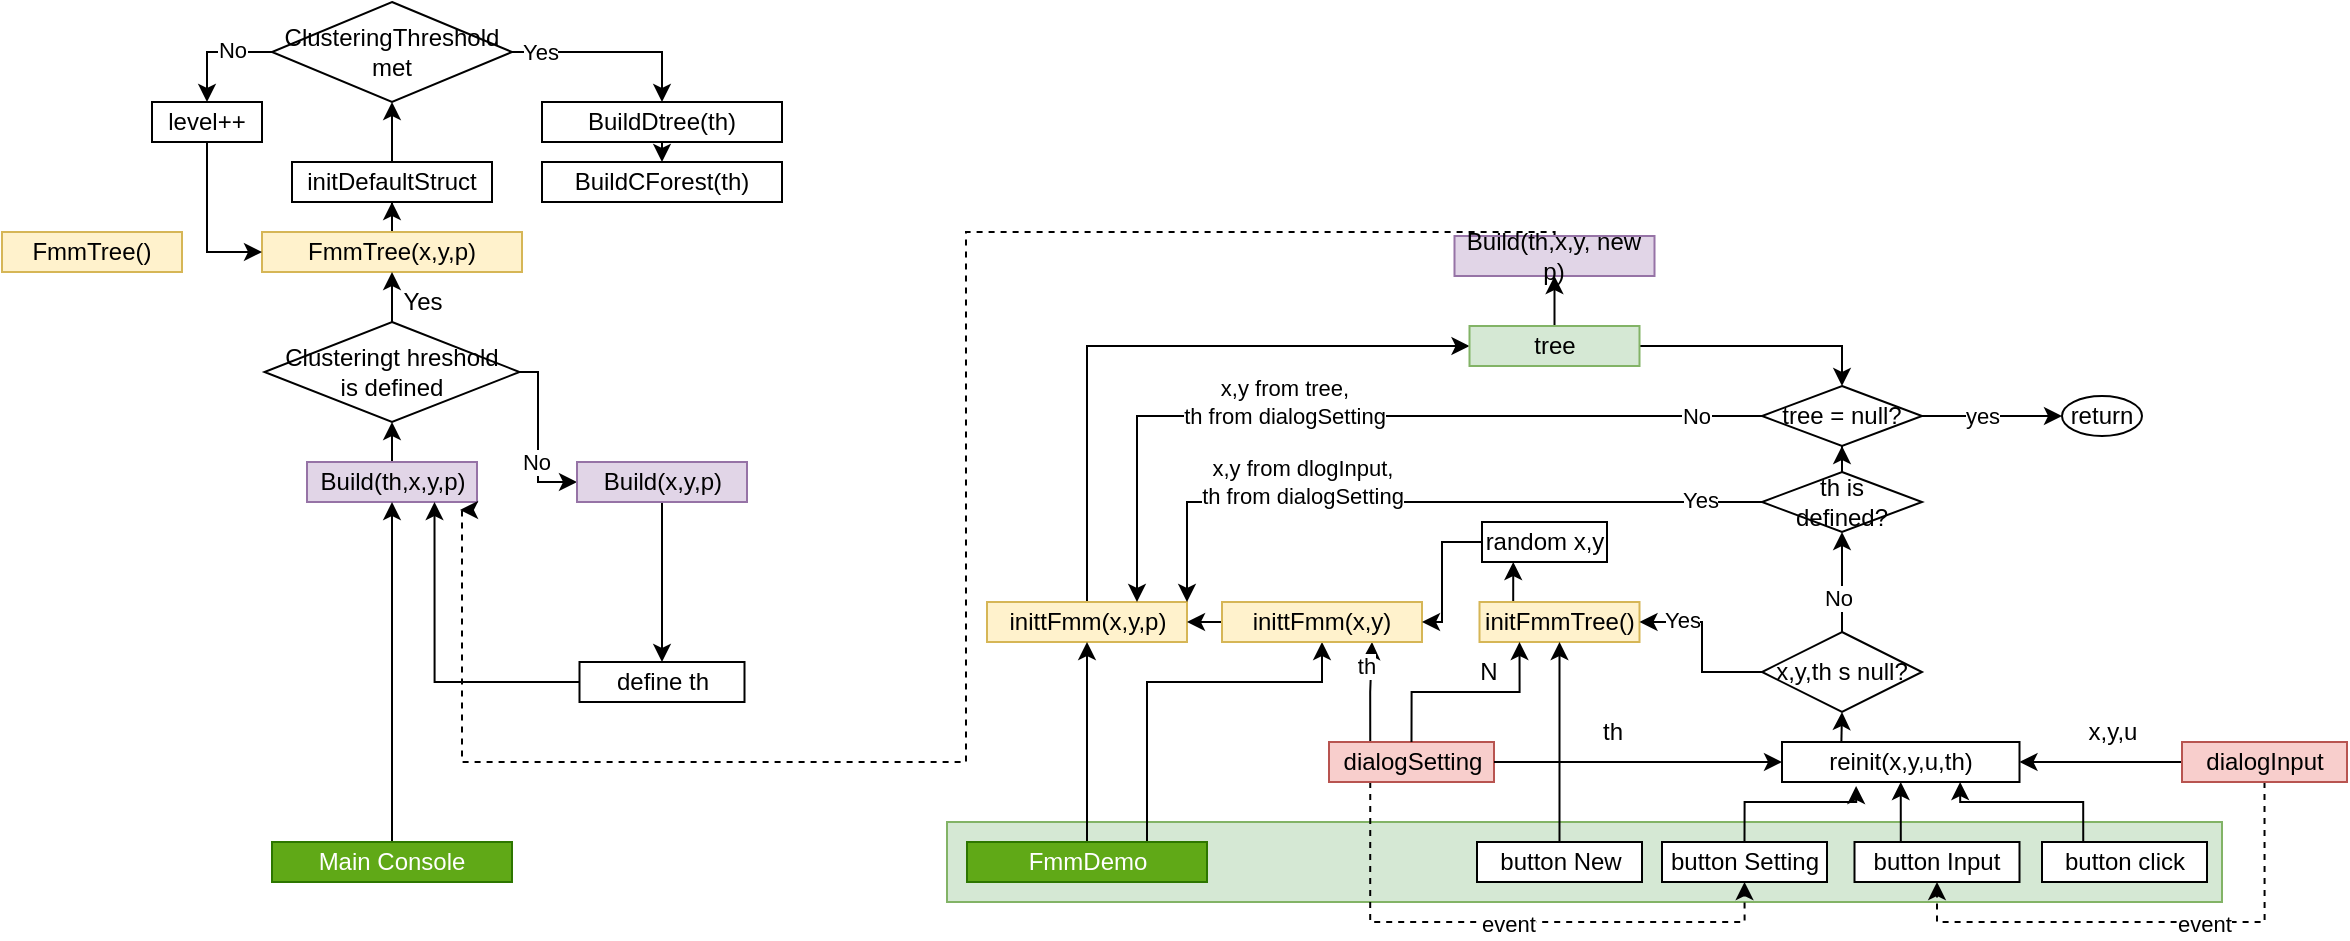 <mxfile version="20.0.3" type="device"><diagram id="Uz7DUz-bzCfDMSoVcK53" name="Page-1"><mxGraphModel dx="1038" dy="546" grid="1" gridSize="10" guides="1" tooltips="1" connect="1" arrows="1" fold="1" page="1" pageScale="1" pageWidth="850" pageHeight="1100" math="0" shadow="0"><root><mxCell id="0"/><mxCell id="1" parent="0"/><mxCell id="zK4xgG0_p17at7Gp_I9P-106" value="" style="rounded=0;whiteSpace=wrap;html=1;fillColor=#d5e8d4;strokeColor=#82b366;" vertex="1" parent="1"><mxGeometry x="522.5" y="480" width="637.5" height="40" as="geometry"/></mxCell><mxCell id="zK4xgG0_p17at7Gp_I9P-1" value="FmmTree()" style="rounded=0;whiteSpace=wrap;html=1;fillColor=#fff2cc;strokeColor=#d6b656;" vertex="1" parent="1"><mxGeometry x="50" y="185" width="90" height="20" as="geometry"/></mxCell><mxCell id="zK4xgG0_p17at7Gp_I9P-4" style="edgeStyle=orthogonalEdgeStyle;rounded=0;orthogonalLoop=1;jettySize=auto;html=1;exitX=0.5;exitY=0;exitDx=0;exitDy=0;" edge="1" parent="1" source="zK4xgG0_p17at7Gp_I9P-2" target="zK4xgG0_p17at7Gp_I9P-3"><mxGeometry relative="1" as="geometry"/></mxCell><mxCell id="zK4xgG0_p17at7Gp_I9P-2" value="FmmTree(x,y,p)" style="rounded=0;whiteSpace=wrap;html=1;fillColor=#fff2cc;strokeColor=#d6b656;" vertex="1" parent="1"><mxGeometry x="180" y="185" width="130" height="20" as="geometry"/></mxCell><mxCell id="zK4xgG0_p17at7Gp_I9P-19" style="edgeStyle=orthogonalEdgeStyle;rounded=0;orthogonalLoop=1;jettySize=auto;html=1;exitX=0.5;exitY=0;exitDx=0;exitDy=0;" edge="1" parent="1" source="zK4xgG0_p17at7Gp_I9P-3" target="zK4xgG0_p17at7Gp_I9P-7"><mxGeometry relative="1" as="geometry"/></mxCell><mxCell id="zK4xgG0_p17at7Gp_I9P-3" value="initDefaultStruct" style="whiteSpace=wrap;html=1;" vertex="1" parent="1"><mxGeometry x="195" y="150" width="100" height="20" as="geometry"/></mxCell><mxCell id="zK4xgG0_p17at7Gp_I9P-29" style="edgeStyle=orthogonalEdgeStyle;rounded=0;orthogonalLoop=1;jettySize=auto;html=1;exitX=0.5;exitY=0;exitDx=0;exitDy=0;entryX=0.5;entryY=1;entryDx=0;entryDy=0;" edge="1" parent="1" source="zK4xgG0_p17at7Gp_I9P-5" target="zK4xgG0_p17at7Gp_I9P-25"><mxGeometry relative="1" as="geometry"/></mxCell><mxCell id="zK4xgG0_p17at7Gp_I9P-5" value="Build(th,x,y,p)" style="rounded=0;whiteSpace=wrap;html=1;fillColor=#e1d5e7;strokeColor=#9673a6;" vertex="1" parent="1"><mxGeometry x="202.5" y="300" width="85" height="20" as="geometry"/></mxCell><mxCell id="zK4xgG0_p17at7Gp_I9P-20" style="edgeStyle=orthogonalEdgeStyle;rounded=0;orthogonalLoop=1;jettySize=auto;html=1;exitX=0;exitY=0.5;exitDx=0;exitDy=0;entryX=0.5;entryY=0;entryDx=0;entryDy=0;" edge="1" parent="1" source="zK4xgG0_p17at7Gp_I9P-7" target="zK4xgG0_p17at7Gp_I9P-37"><mxGeometry relative="1" as="geometry"><mxPoint x="165" y="140" as="targetPoint"/></mxGeometry></mxCell><mxCell id="zK4xgG0_p17at7Gp_I9P-21" value="No" style="edgeLabel;html=1;align=center;verticalAlign=middle;resizable=0;points=[];" vertex="1" connectable="0" parent="zK4xgG0_p17at7Gp_I9P-20"><mxGeometry x="-0.304" y="-1" relative="1" as="geometry"><mxPoint as="offset"/></mxGeometry></mxCell><mxCell id="zK4xgG0_p17at7Gp_I9P-22" style="edgeStyle=orthogonalEdgeStyle;rounded=0;orthogonalLoop=1;jettySize=auto;html=1;exitX=1;exitY=0.5;exitDx=0;exitDy=0;entryX=0.5;entryY=0;entryDx=0;entryDy=0;" edge="1" parent="1" source="zK4xgG0_p17at7Gp_I9P-7" target="zK4xgG0_p17at7Gp_I9P-12"><mxGeometry relative="1" as="geometry"/></mxCell><mxCell id="zK4xgG0_p17at7Gp_I9P-23" value="Yes" style="edgeLabel;html=1;align=center;verticalAlign=middle;resizable=0;points=[];" vertex="1" connectable="0" parent="zK4xgG0_p17at7Gp_I9P-22"><mxGeometry x="-0.72" relative="1" as="geometry"><mxPoint as="offset"/></mxGeometry></mxCell><mxCell id="zK4xgG0_p17at7Gp_I9P-7" value="ClusteringThreshold met" style="rhombus;whiteSpace=wrap;html=1;" vertex="1" parent="1"><mxGeometry x="185" y="70" width="120" height="50" as="geometry"/></mxCell><mxCell id="zK4xgG0_p17at7Gp_I9P-138" style="edgeStyle=orthogonalEdgeStyle;rounded=0;orthogonalLoop=1;jettySize=auto;html=1;exitX=0.5;exitY=0;exitDx=0;exitDy=0;entryX=0.5;entryY=1;entryDx=0;entryDy=0;" edge="1" parent="1" source="zK4xgG0_p17at7Gp_I9P-9" target="zK4xgG0_p17at7Gp_I9P-5"><mxGeometry relative="1" as="geometry"/></mxCell><mxCell id="zK4xgG0_p17at7Gp_I9P-9" value="Main Console" style="rounded=0;whiteSpace=wrap;html=1;fillColor=#60a917;fontColor=#ffffff;strokeColor=#2D7600;" vertex="1" parent="1"><mxGeometry x="185" y="490" width="120" height="20" as="geometry"/></mxCell><mxCell id="zK4xgG0_p17at7Gp_I9P-24" style="edgeStyle=orthogonalEdgeStyle;rounded=0;orthogonalLoop=1;jettySize=auto;html=1;exitX=0.5;exitY=1;exitDx=0;exitDy=0;entryX=0.5;entryY=0;entryDx=0;entryDy=0;" edge="1" parent="1" source="zK4xgG0_p17at7Gp_I9P-12" target="zK4xgG0_p17at7Gp_I9P-14"><mxGeometry relative="1" as="geometry"/></mxCell><mxCell id="zK4xgG0_p17at7Gp_I9P-12" value="BuildDtree(th)" style="rounded=0;whiteSpace=wrap;html=1;" vertex="1" parent="1"><mxGeometry x="320" y="120" width="120" height="20" as="geometry"/></mxCell><mxCell id="zK4xgG0_p17at7Gp_I9P-14" value="BuildCForest(th)" style="rounded=0;whiteSpace=wrap;html=1;" vertex="1" parent="1"><mxGeometry x="320" y="150" width="120" height="20" as="geometry"/></mxCell><mxCell id="zK4xgG0_p17at7Gp_I9P-26" style="edgeStyle=orthogonalEdgeStyle;rounded=0;orthogonalLoop=1;jettySize=auto;html=1;exitX=0.5;exitY=0;exitDx=0;exitDy=0;entryX=0.5;entryY=1;entryDx=0;entryDy=0;" edge="1" parent="1" source="zK4xgG0_p17at7Gp_I9P-25" target="zK4xgG0_p17at7Gp_I9P-2"><mxGeometry relative="1" as="geometry"/></mxCell><mxCell id="zK4xgG0_p17at7Gp_I9P-31" style="edgeStyle=orthogonalEdgeStyle;rounded=0;orthogonalLoop=1;jettySize=auto;html=1;exitX=1;exitY=0.5;exitDx=0;exitDy=0;entryX=0;entryY=0.5;entryDx=0;entryDy=0;" edge="1" parent="1" source="zK4xgG0_p17at7Gp_I9P-25" target="zK4xgG0_p17at7Gp_I9P-30"><mxGeometry relative="1" as="geometry"><Array as="points"><mxPoint x="318" y="255"/><mxPoint x="318" y="310"/></Array></mxGeometry></mxCell><mxCell id="zK4xgG0_p17at7Gp_I9P-32" value="No" style="edgeLabel;html=1;align=center;verticalAlign=middle;resizable=0;points=[];" vertex="1" connectable="0" parent="zK4xgG0_p17at7Gp_I9P-31"><mxGeometry x="0.295" y="-1" relative="1" as="geometry"><mxPoint as="offset"/></mxGeometry></mxCell><mxCell id="zK4xgG0_p17at7Gp_I9P-25" value="&lt;div&gt;Clusteringt hreshold &lt;br&gt;&lt;/div&gt;&lt;div&gt;is defined&lt;br&gt;&lt;/div&gt;" style="rhombus;whiteSpace=wrap;html=1;" vertex="1" parent="1"><mxGeometry x="181.25" y="230" width="127.5" height="50" as="geometry"/></mxCell><mxCell id="zK4xgG0_p17at7Gp_I9P-27" value="Yes" style="text;html=1;align=center;verticalAlign=middle;resizable=0;points=[];autosize=1;strokeColor=none;fillColor=none;" vertex="1" parent="1"><mxGeometry x="240" y="205" width="40" height="30" as="geometry"/></mxCell><mxCell id="zK4xgG0_p17at7Gp_I9P-48" style="edgeStyle=orthogonalEdgeStyle;rounded=0;orthogonalLoop=1;jettySize=auto;html=1;exitX=0.5;exitY=1;exitDx=0;exitDy=0;entryX=0.5;entryY=0;entryDx=0;entryDy=0;" edge="1" parent="1" source="zK4xgG0_p17at7Gp_I9P-30" target="zK4xgG0_p17at7Gp_I9P-33"><mxGeometry relative="1" as="geometry"/></mxCell><mxCell id="zK4xgG0_p17at7Gp_I9P-30" value="Build(x,y,p)" style="rounded=0;whiteSpace=wrap;html=1;fillColor=#e1d5e7;strokeColor=#9673a6;" vertex="1" parent="1"><mxGeometry x="337.5" y="300" width="85" height="20" as="geometry"/></mxCell><mxCell id="zK4xgG0_p17at7Gp_I9P-49" style="edgeStyle=orthogonalEdgeStyle;rounded=0;orthogonalLoop=1;jettySize=auto;html=1;exitX=0;exitY=0.5;exitDx=0;exitDy=0;entryX=0.75;entryY=1;entryDx=0;entryDy=0;" edge="1" parent="1" source="zK4xgG0_p17at7Gp_I9P-33" target="zK4xgG0_p17at7Gp_I9P-5"><mxGeometry relative="1" as="geometry"/></mxCell><mxCell id="zK4xgG0_p17at7Gp_I9P-33" value="define th" style="rounded=0;whiteSpace=wrap;html=1;" vertex="1" parent="1"><mxGeometry x="338.75" y="400" width="82.5" height="20" as="geometry"/></mxCell><mxCell id="zK4xgG0_p17at7Gp_I9P-39" style="edgeStyle=orthogonalEdgeStyle;rounded=0;orthogonalLoop=1;jettySize=auto;html=1;exitX=0.5;exitY=1;exitDx=0;exitDy=0;entryX=0;entryY=0.5;entryDx=0;entryDy=0;" edge="1" parent="1" source="zK4xgG0_p17at7Gp_I9P-37" target="zK4xgG0_p17at7Gp_I9P-2"><mxGeometry relative="1" as="geometry"/></mxCell><mxCell id="zK4xgG0_p17at7Gp_I9P-37" value="level++" style="rounded=0;whiteSpace=wrap;html=1;" vertex="1" parent="1"><mxGeometry x="125" y="120" width="55" height="20" as="geometry"/></mxCell><mxCell id="zK4xgG0_p17at7Gp_I9P-64" style="edgeStyle=orthogonalEdgeStyle;rounded=0;orthogonalLoop=1;jettySize=auto;html=1;exitX=0.5;exitY=0;exitDx=0;exitDy=0;entryX=0;entryY=0.5;entryDx=0;entryDy=0;" edge="1" parent="1" source="zK4xgG0_p17at7Gp_I9P-40" target="zK4xgG0_p17at7Gp_I9P-45"><mxGeometry relative="1" as="geometry"/></mxCell><mxCell id="zK4xgG0_p17at7Gp_I9P-40" value="inittFmm(x,y,p)" style="rounded=0;whiteSpace=wrap;html=1;fillColor=#fff2cc;strokeColor=#d6b656;" vertex="1" parent="1"><mxGeometry x="542.5" y="370" width="100" height="20" as="geometry"/></mxCell><mxCell id="zK4xgG0_p17at7Gp_I9P-44" style="edgeStyle=orthogonalEdgeStyle;rounded=0;orthogonalLoop=1;jettySize=auto;html=1;exitX=0.5;exitY=0;exitDx=0;exitDy=0;entryX=0.5;entryY=1;entryDx=0;entryDy=0;" edge="1" parent="1" source="zK4xgG0_p17at7Gp_I9P-43" target="zK4xgG0_p17at7Gp_I9P-40"><mxGeometry relative="1" as="geometry"/></mxCell><mxCell id="zK4xgG0_p17at7Gp_I9P-61" style="edgeStyle=orthogonalEdgeStyle;rounded=0;orthogonalLoop=1;jettySize=auto;html=1;exitX=0.75;exitY=0;exitDx=0;exitDy=0;entryX=0.5;entryY=1;entryDx=0;entryDy=0;" edge="1" parent="1" source="zK4xgG0_p17at7Gp_I9P-43" target="zK4xgG0_p17at7Gp_I9P-59"><mxGeometry relative="1" as="geometry"><Array as="points"><mxPoint x="623" y="410"/><mxPoint x="710" y="410"/></Array></mxGeometry></mxCell><mxCell id="zK4xgG0_p17at7Gp_I9P-43" value="FmmDemo" style="rounded=0;whiteSpace=wrap;html=1;fillColor=#60a917;fontColor=#ffffff;strokeColor=#2D7600;" vertex="1" parent="1"><mxGeometry x="532.5" y="490" width="120" height="20" as="geometry"/></mxCell><mxCell id="zK4xgG0_p17at7Gp_I9P-117" style="edgeStyle=orthogonalEdgeStyle;rounded=0;orthogonalLoop=1;jettySize=auto;html=1;exitX=1;exitY=0.5;exitDx=0;exitDy=0;entryX=0.5;entryY=0;entryDx=0;entryDy=0;" edge="1" parent="1" source="zK4xgG0_p17at7Gp_I9P-45" target="zK4xgG0_p17at7Gp_I9P-115"><mxGeometry relative="1" as="geometry"/></mxCell><mxCell id="zK4xgG0_p17at7Gp_I9P-124" style="edgeStyle=orthogonalEdgeStyle;rounded=0;orthogonalLoop=1;jettySize=auto;html=1;exitX=0.5;exitY=0;exitDx=0;exitDy=0;entryX=0.5;entryY=1;entryDx=0;entryDy=0;" edge="1" parent="1" source="zK4xgG0_p17at7Gp_I9P-45" target="zK4xgG0_p17at7Gp_I9P-123"><mxGeometry relative="1" as="geometry"/></mxCell><mxCell id="zK4xgG0_p17at7Gp_I9P-45" value="tree" style="rounded=0;whiteSpace=wrap;html=1;fillColor=#d5e8d4;strokeColor=#82b366;" vertex="1" parent="1"><mxGeometry x="783.75" y="232" width="85" height="20" as="geometry"/></mxCell><mxCell id="zK4xgG0_p17at7Gp_I9P-69" style="edgeStyle=orthogonalEdgeStyle;rounded=0;orthogonalLoop=1;jettySize=auto;html=1;exitX=0.25;exitY=0;exitDx=0;exitDy=0;entryX=0.75;entryY=1;entryDx=0;entryDy=0;" edge="1" parent="1" source="zK4xgG0_p17at7Gp_I9P-50" target="zK4xgG0_p17at7Gp_I9P-59"><mxGeometry relative="1" as="geometry"/></mxCell><mxCell id="zK4xgG0_p17at7Gp_I9P-72" value="th" style="edgeLabel;html=1;align=center;verticalAlign=middle;resizable=0;points=[];" vertex="1" connectable="0" parent="zK4xgG0_p17at7Gp_I9P-69"><mxGeometry x="0.537" y="3" relative="1" as="geometry"><mxPoint as="offset"/></mxGeometry></mxCell><mxCell id="zK4xgG0_p17at7Gp_I9P-131" style="edgeStyle=orthogonalEdgeStyle;rounded=0;orthogonalLoop=1;jettySize=auto;html=1;exitX=0.25;exitY=1;exitDx=0;exitDy=0;entryX=0.5;entryY=1;entryDx=0;entryDy=0;dashed=1;" edge="1" parent="1" source="zK4xgG0_p17at7Gp_I9P-50" target="zK4xgG0_p17at7Gp_I9P-86"><mxGeometry relative="1" as="geometry"/></mxCell><mxCell id="zK4xgG0_p17at7Gp_I9P-133" value="event" style="edgeLabel;html=1;align=center;verticalAlign=middle;resizable=0;points=[];" vertex="1" connectable="0" parent="zK4xgG0_p17at7Gp_I9P-131"><mxGeometry x="0.002" y="-1" relative="1" as="geometry"><mxPoint as="offset"/></mxGeometry></mxCell><mxCell id="zK4xgG0_p17at7Gp_I9P-50" value="dialogSetting" style="rounded=0;whiteSpace=wrap;html=1;fillColor=#f8cecc;strokeColor=#b85450;" vertex="1" parent="1"><mxGeometry x="713.5" y="440" width="82.5" height="20" as="geometry"/></mxCell><mxCell id="zK4xgG0_p17at7Gp_I9P-68" style="edgeStyle=orthogonalEdgeStyle;rounded=0;orthogonalLoop=1;jettySize=auto;html=1;exitX=0;exitY=0.5;exitDx=0;exitDy=0;entryX=1;entryY=0.5;entryDx=0;entryDy=0;" edge="1" parent="1" source="zK4xgG0_p17at7Gp_I9P-59" target="zK4xgG0_p17at7Gp_I9P-40"><mxGeometry relative="1" as="geometry"/></mxCell><mxCell id="zK4xgG0_p17at7Gp_I9P-59" value="inittFmm(x,y)" style="rounded=0;whiteSpace=wrap;html=1;fillColor=#fff2cc;strokeColor=#d6b656;" vertex="1" parent="1"><mxGeometry x="660" y="370" width="100" height="20" as="geometry"/></mxCell><mxCell id="zK4xgG0_p17at7Gp_I9P-78" style="edgeStyle=orthogonalEdgeStyle;rounded=0;orthogonalLoop=1;jettySize=auto;html=1;exitX=0.25;exitY=0;exitDx=0;exitDy=0;entryX=0.25;entryY=1;entryDx=0;entryDy=0;" edge="1" parent="1" source="zK4xgG0_p17at7Gp_I9P-71" target="zK4xgG0_p17at7Gp_I9P-76"><mxGeometry relative="1" as="geometry"/></mxCell><mxCell id="zK4xgG0_p17at7Gp_I9P-71" value="initFmmTree()" style="rounded=0;whiteSpace=wrap;html=1;fillColor=#fff2cc;strokeColor=#d6b656;" vertex="1" parent="1"><mxGeometry x="788.75" y="370" width="80" height="20" as="geometry"/></mxCell><mxCell id="zK4xgG0_p17at7Gp_I9P-79" style="edgeStyle=orthogonalEdgeStyle;rounded=0;orthogonalLoop=1;jettySize=auto;html=1;exitX=0;exitY=0.5;exitDx=0;exitDy=0;entryX=1;entryY=0.5;entryDx=0;entryDy=0;" edge="1" parent="1" source="zK4xgG0_p17at7Gp_I9P-76" target="zK4xgG0_p17at7Gp_I9P-59"><mxGeometry relative="1" as="geometry"><Array as="points"><mxPoint x="770" y="340"/><mxPoint x="770" y="380"/></Array></mxGeometry></mxCell><mxCell id="zK4xgG0_p17at7Gp_I9P-76" value="random x,y" style="rounded=0;whiteSpace=wrap;html=1;" vertex="1" parent="1"><mxGeometry x="790" y="330" width="62.5" height="20" as="geometry"/></mxCell><mxCell id="zK4xgG0_p17at7Gp_I9P-83" style="edgeStyle=orthogonalEdgeStyle;rounded=0;orthogonalLoop=1;jettySize=auto;html=1;exitX=0.5;exitY=0;exitDx=0;exitDy=0;entryX=0.5;entryY=1;entryDx=0;entryDy=0;" edge="1" parent="1" source="zK4xgG0_p17at7Gp_I9P-80" target="zK4xgG0_p17at7Gp_I9P-71"><mxGeometry relative="1" as="geometry"/></mxCell><mxCell id="zK4xgG0_p17at7Gp_I9P-80" value="button New" style="rounded=0;whiteSpace=wrap;html=1;" vertex="1" parent="1"><mxGeometry x="787.5" y="490" width="82.5" height="20" as="geometry"/></mxCell><mxCell id="zK4xgG0_p17at7Gp_I9P-82" value="" style="group" vertex="1" connectable="0" parent="1"><mxGeometry x="777.5" y="390" width="30" height="30" as="geometry"/></mxCell><mxCell id="zK4xgG0_p17at7Gp_I9P-73" style="edgeStyle=orthogonalEdgeStyle;rounded=0;orthogonalLoop=1;jettySize=auto;html=1;exitX=0.5;exitY=0;exitDx=0;exitDy=0;entryX=0.25;entryY=1;entryDx=0;entryDy=0;" edge="1" parent="zK4xgG0_p17at7Gp_I9P-82" source="zK4xgG0_p17at7Gp_I9P-50" target="zK4xgG0_p17at7Gp_I9P-71"><mxGeometry relative="1" as="geometry"/></mxCell><mxCell id="zK4xgG0_p17at7Gp_I9P-74" value="N" style="text;html=1;align=center;verticalAlign=middle;resizable=0;points=[];autosize=1;strokeColor=none;fillColor=none;" vertex="1" parent="zK4xgG0_p17at7Gp_I9P-82"><mxGeometry width="30" height="30" as="geometry"/></mxCell><mxCell id="zK4xgG0_p17at7Gp_I9P-87" style="edgeStyle=orthogonalEdgeStyle;rounded=0;orthogonalLoop=1;jettySize=auto;html=1;exitX=0.5;exitY=0;exitDx=0;exitDy=0;entryX=0.312;entryY=1.1;entryDx=0;entryDy=0;entryPerimeter=0;" edge="1" parent="1" source="zK4xgG0_p17at7Gp_I9P-86" target="zK4xgG0_p17at7Gp_I9P-94"><mxGeometry relative="1" as="geometry"><mxPoint x="951.245" y="450" as="targetPoint"/></mxGeometry></mxCell><mxCell id="zK4xgG0_p17at7Gp_I9P-86" value="button Setting" style="rounded=0;whiteSpace=wrap;html=1;" vertex="1" parent="1"><mxGeometry x="880" y="490" width="82.5" height="20" as="geometry"/></mxCell><mxCell id="zK4xgG0_p17at7Gp_I9P-95" style="edgeStyle=orthogonalEdgeStyle;rounded=0;orthogonalLoop=1;jettySize=auto;html=1;exitX=0.5;exitY=0;exitDx=0;exitDy=0;entryX=0.5;entryY=1;entryDx=0;entryDy=0;" edge="1" parent="1" source="zK4xgG0_p17at7Gp_I9P-93" target="zK4xgG0_p17at7Gp_I9P-94"><mxGeometry relative="1" as="geometry"/></mxCell><mxCell id="zK4xgG0_p17at7Gp_I9P-93" value="button Input" style="rounded=0;whiteSpace=wrap;html=1;" vertex="1" parent="1"><mxGeometry x="976.25" y="490" width="82.5" height="20" as="geometry"/></mxCell><mxCell id="zK4xgG0_p17at7Gp_I9P-108" style="edgeStyle=orthogonalEdgeStyle;rounded=0;orthogonalLoop=1;jettySize=auto;html=1;exitX=0.25;exitY=0;exitDx=0;exitDy=0;entryX=0.5;entryY=1;entryDx=0;entryDy=0;" edge="1" parent="1" source="zK4xgG0_p17at7Gp_I9P-94" target="zK4xgG0_p17at7Gp_I9P-107"><mxGeometry relative="1" as="geometry"/></mxCell><mxCell id="zK4xgG0_p17at7Gp_I9P-94" value="reinit(x,y,u,th)" style="whiteSpace=wrap;html=1;" vertex="1" parent="1"><mxGeometry x="940" y="440" width="118.75" height="20" as="geometry"/></mxCell><mxCell id="zK4xgG0_p17at7Gp_I9P-104" style="edgeStyle=orthogonalEdgeStyle;rounded=0;orthogonalLoop=1;jettySize=auto;html=1;exitX=0.25;exitY=0;exitDx=0;exitDy=0;entryX=0.75;entryY=1;entryDx=0;entryDy=0;" edge="1" parent="1" source="zK4xgG0_p17at7Gp_I9P-103" target="zK4xgG0_p17at7Gp_I9P-94"><mxGeometry relative="1" as="geometry"><Array as="points"><mxPoint x="1091" y="470"/><mxPoint x="1029" y="470"/></Array></mxGeometry></mxCell><mxCell id="zK4xgG0_p17at7Gp_I9P-103" value="button click" style="rounded=0;whiteSpace=wrap;html=1;" vertex="1" parent="1"><mxGeometry x="1070" y="490" width="82.5" height="20" as="geometry"/></mxCell><mxCell id="zK4xgG0_p17at7Gp_I9P-98" value="x,y,u" style="text;html=1;align=center;verticalAlign=middle;resizable=0;points=[];autosize=1;strokeColor=none;fillColor=none;" vertex="1" parent="1"><mxGeometry x="1080" y="420" width="50" height="30" as="geometry"/></mxCell><mxCell id="zK4xgG0_p17at7Gp_I9P-97" style="edgeStyle=orthogonalEdgeStyle;rounded=0;orthogonalLoop=1;jettySize=auto;html=1;exitX=0;exitY=0.5;exitDx=0;exitDy=0;entryX=1;entryY=0.5;entryDx=0;entryDy=0;" edge="1" parent="1" source="zK4xgG0_p17at7Gp_I9P-129" target="zK4xgG0_p17at7Gp_I9P-94"><mxGeometry relative="1" as="geometry"><mxPoint x="1161.25" y="460" as="sourcePoint"/></mxGeometry></mxCell><mxCell id="zK4xgG0_p17at7Gp_I9P-105" value="" style="group" vertex="1" connectable="0" parent="1"><mxGeometry x="840" y="420" width="30" height="30" as="geometry"/></mxCell><mxCell id="zK4xgG0_p17at7Gp_I9P-92" value="" style="group" vertex="1" connectable="0" parent="zK4xgG0_p17at7Gp_I9P-105"><mxGeometry width="30" height="30" as="geometry"/></mxCell><mxCell id="zK4xgG0_p17at7Gp_I9P-89" value="th" style="text;html=1;align=center;verticalAlign=middle;resizable=0;points=[];autosize=1;strokeColor=none;fillColor=none;" vertex="1" parent="zK4xgG0_p17at7Gp_I9P-92"><mxGeometry width="30" height="30" as="geometry"/></mxCell><mxCell id="zK4xgG0_p17at7Gp_I9P-88" style="edgeStyle=orthogonalEdgeStyle;rounded=0;orthogonalLoop=1;jettySize=auto;html=1;exitX=1;exitY=0.5;exitDx=0;exitDy=0;entryX=0;entryY=0.5;entryDx=0;entryDy=0;" edge="1" parent="zK4xgG0_p17at7Gp_I9P-105" source="zK4xgG0_p17at7Gp_I9P-50" target="zK4xgG0_p17at7Gp_I9P-94"><mxGeometry relative="1" as="geometry"><mxPoint x="51.87" y="20" as="targetPoint"/></mxGeometry></mxCell><mxCell id="zK4xgG0_p17at7Gp_I9P-109" style="edgeStyle=orthogonalEdgeStyle;rounded=0;orthogonalLoop=1;jettySize=auto;html=1;exitX=0;exitY=0.5;exitDx=0;exitDy=0;entryX=1;entryY=0.5;entryDx=0;entryDy=0;" edge="1" parent="1" source="zK4xgG0_p17at7Gp_I9P-107" target="zK4xgG0_p17at7Gp_I9P-71"><mxGeometry relative="1" as="geometry"><Array as="points"><mxPoint x="900" y="405"/><mxPoint x="900" y="380"/></Array></mxGeometry></mxCell><mxCell id="zK4xgG0_p17at7Gp_I9P-110" value="Yes" style="edgeLabel;html=1;align=center;verticalAlign=middle;resizable=0;points=[];" vertex="1" connectable="0" parent="zK4xgG0_p17at7Gp_I9P-109"><mxGeometry x="0.506" y="-1" relative="1" as="geometry"><mxPoint as="offset"/></mxGeometry></mxCell><mxCell id="zK4xgG0_p17at7Gp_I9P-111" style="edgeStyle=orthogonalEdgeStyle;rounded=0;orthogonalLoop=1;jettySize=auto;html=1;exitX=0.5;exitY=0;exitDx=0;exitDy=0;" edge="1" parent="1" source="zK4xgG0_p17at7Gp_I9P-107" target="zK4xgG0_p17at7Gp_I9P-112"><mxGeometry relative="1" as="geometry"><mxPoint x="970" y="350" as="targetPoint"/></mxGeometry></mxCell><mxCell id="zK4xgG0_p17at7Gp_I9P-113" value="No" style="edgeLabel;html=1;align=center;verticalAlign=middle;resizable=0;points=[];" vertex="1" connectable="0" parent="zK4xgG0_p17at7Gp_I9P-111"><mxGeometry x="-0.304" y="2" relative="1" as="geometry"><mxPoint as="offset"/></mxGeometry></mxCell><mxCell id="zK4xgG0_p17at7Gp_I9P-107" value="x,y,th s null?" style="rhombus;whiteSpace=wrap;html=1;" vertex="1" parent="1"><mxGeometry x="930" y="385" width="80" height="40" as="geometry"/></mxCell><mxCell id="zK4xgG0_p17at7Gp_I9P-114" style="edgeStyle=orthogonalEdgeStyle;rounded=0;orthogonalLoop=1;jettySize=auto;html=1;exitX=0.5;exitY=0;exitDx=0;exitDy=0;" edge="1" parent="1" source="zK4xgG0_p17at7Gp_I9P-112" target="zK4xgG0_p17at7Gp_I9P-115"><mxGeometry relative="1" as="geometry"><mxPoint x="970" y="300" as="targetPoint"/></mxGeometry></mxCell><mxCell id="zK4xgG0_p17at7Gp_I9P-139" style="edgeStyle=orthogonalEdgeStyle;rounded=0;orthogonalLoop=1;jettySize=auto;html=1;exitX=0;exitY=0.5;exitDx=0;exitDy=0;entryX=1;entryY=0;entryDx=0;entryDy=0;" edge="1" parent="1" source="zK4xgG0_p17at7Gp_I9P-112" target="zK4xgG0_p17at7Gp_I9P-40"><mxGeometry relative="1" as="geometry"><Array as="points"><mxPoint x="930" y="320"/><mxPoint x="643" y="320"/></Array></mxGeometry></mxCell><mxCell id="zK4xgG0_p17at7Gp_I9P-140" value="Yes" style="edgeLabel;html=1;align=center;verticalAlign=middle;resizable=0;points=[];" vertex="1" connectable="0" parent="zK4xgG0_p17at7Gp_I9P-139"><mxGeometry x="-0.816" y="-1" relative="1" as="geometry"><mxPoint as="offset"/></mxGeometry></mxCell><mxCell id="zK4xgG0_p17at7Gp_I9P-141" value="&lt;div&gt;x,y from dlogInput,&lt;/div&gt;&lt;div&gt;th from dialogSetting&lt;br&gt;&lt;/div&gt;" style="edgeLabel;html=1;align=center;verticalAlign=middle;resizable=0;points=[];" vertex="1" connectable="0" parent="zK4xgG0_p17at7Gp_I9P-139"><mxGeometry x="0.523" relative="1" as="geometry"><mxPoint x="27" y="-10" as="offset"/></mxGeometry></mxCell><mxCell id="zK4xgG0_p17at7Gp_I9P-112" value="&lt;div&gt;th is &lt;br&gt;&lt;/div&gt;&lt;div&gt;defined?&lt;/div&gt;" style="rhombus;whiteSpace=wrap;html=1;" vertex="1" parent="1"><mxGeometry x="930" y="305" width="80" height="30" as="geometry"/></mxCell><mxCell id="zK4xgG0_p17at7Gp_I9P-118" style="edgeStyle=orthogonalEdgeStyle;rounded=0;orthogonalLoop=1;jettySize=auto;html=1;exitX=1;exitY=0.5;exitDx=0;exitDy=0;" edge="1" parent="1" source="zK4xgG0_p17at7Gp_I9P-115" target="zK4xgG0_p17at7Gp_I9P-119"><mxGeometry relative="1" as="geometry"><mxPoint x="800" y="310" as="targetPoint"/></mxGeometry></mxCell><mxCell id="zK4xgG0_p17at7Gp_I9P-120" value="yes" style="edgeLabel;html=1;align=center;verticalAlign=middle;resizable=0;points=[];" vertex="1" connectable="0" parent="zK4xgG0_p17at7Gp_I9P-118"><mxGeometry x="-0.699" y="1" relative="1" as="geometry"><mxPoint x="19" y="1" as="offset"/></mxGeometry></mxCell><mxCell id="zK4xgG0_p17at7Gp_I9P-125" style="edgeStyle=orthogonalEdgeStyle;rounded=0;orthogonalLoop=1;jettySize=auto;html=1;exitX=0;exitY=0.5;exitDx=0;exitDy=0;entryX=0.75;entryY=0;entryDx=0;entryDy=0;" edge="1" parent="1" source="zK4xgG0_p17at7Gp_I9P-115" target="zK4xgG0_p17at7Gp_I9P-40"><mxGeometry relative="1" as="geometry"/></mxCell><mxCell id="zK4xgG0_p17at7Gp_I9P-126" value="&lt;div&gt;x,y from tree,&lt;/div&gt;&lt;div&gt;th from dialogSetting&lt;br&gt;&lt;/div&gt;" style="edgeLabel;html=1;align=center;verticalAlign=middle;resizable=0;points=[];" vertex="1" connectable="0" parent="zK4xgG0_p17at7Gp_I9P-125"><mxGeometry x="0.054" y="-1" relative="1" as="geometry"><mxPoint x="-26" y="-6" as="offset"/></mxGeometry></mxCell><mxCell id="zK4xgG0_p17at7Gp_I9P-127" value="No" style="edgeLabel;html=1;align=center;verticalAlign=middle;resizable=0;points=[];" vertex="1" connectable="0" parent="zK4xgG0_p17at7Gp_I9P-125"><mxGeometry x="-0.836" relative="1" as="geometry"><mxPoint as="offset"/></mxGeometry></mxCell><mxCell id="zK4xgG0_p17at7Gp_I9P-115" value="tree = null?" style="rhombus;whiteSpace=wrap;html=1;" vertex="1" parent="1"><mxGeometry x="930" y="262" width="80" height="30" as="geometry"/></mxCell><mxCell id="zK4xgG0_p17at7Gp_I9P-119" value="return" style="ellipse;whiteSpace=wrap;html=1;" vertex="1" parent="1"><mxGeometry x="1080" y="267" width="40" height="20" as="geometry"/></mxCell><mxCell id="zK4xgG0_p17at7Gp_I9P-134" style="edgeStyle=orthogonalEdgeStyle;rounded=0;orthogonalLoop=1;jettySize=auto;html=1;exitX=0.5;exitY=0;exitDx=0;exitDy=0;entryX=0.9;entryY=1.2;entryDx=0;entryDy=0;dashed=1;entryPerimeter=0;" edge="1" parent="1" source="zK4xgG0_p17at7Gp_I9P-123" target="zK4xgG0_p17at7Gp_I9P-5"><mxGeometry relative="1" as="geometry"><Array as="points"><mxPoint x="826" y="185"/><mxPoint x="532" y="185"/><mxPoint x="532" y="450"/><mxPoint x="280" y="450"/></Array></mxGeometry></mxCell><mxCell id="zK4xgG0_p17at7Gp_I9P-123" value="Build(th,x,y, new p)" style="rounded=0;whiteSpace=wrap;html=1;fillColor=#e1d5e7;strokeColor=#9673a6;" vertex="1" parent="1"><mxGeometry x="776.25" y="187" width="100" height="20" as="geometry"/></mxCell><mxCell id="zK4xgG0_p17at7Gp_I9P-130" style="edgeStyle=orthogonalEdgeStyle;rounded=0;orthogonalLoop=1;jettySize=auto;html=1;exitX=0.5;exitY=1;exitDx=0;exitDy=0;entryX=0.5;entryY=1;entryDx=0;entryDy=0;dashed=1;" edge="1" parent="1" source="zK4xgG0_p17at7Gp_I9P-129" target="zK4xgG0_p17at7Gp_I9P-93"><mxGeometry relative="1" as="geometry"/></mxCell><mxCell id="zK4xgG0_p17at7Gp_I9P-132" value="event" style="edgeLabel;html=1;align=center;verticalAlign=middle;resizable=0;points=[];" vertex="1" connectable="0" parent="zK4xgG0_p17at7Gp_I9P-130"><mxGeometry x="-0.21" y="1" relative="1" as="geometry"><mxPoint as="offset"/></mxGeometry></mxCell><mxCell id="zK4xgG0_p17at7Gp_I9P-129" value="dialogInput" style="rounded=0;whiteSpace=wrap;html=1;fillColor=#f8cecc;strokeColor=#b85450;" vertex="1" parent="1"><mxGeometry x="1140" y="440" width="82.5" height="20" as="geometry"/></mxCell></root></mxGraphModel></diagram></mxfile>